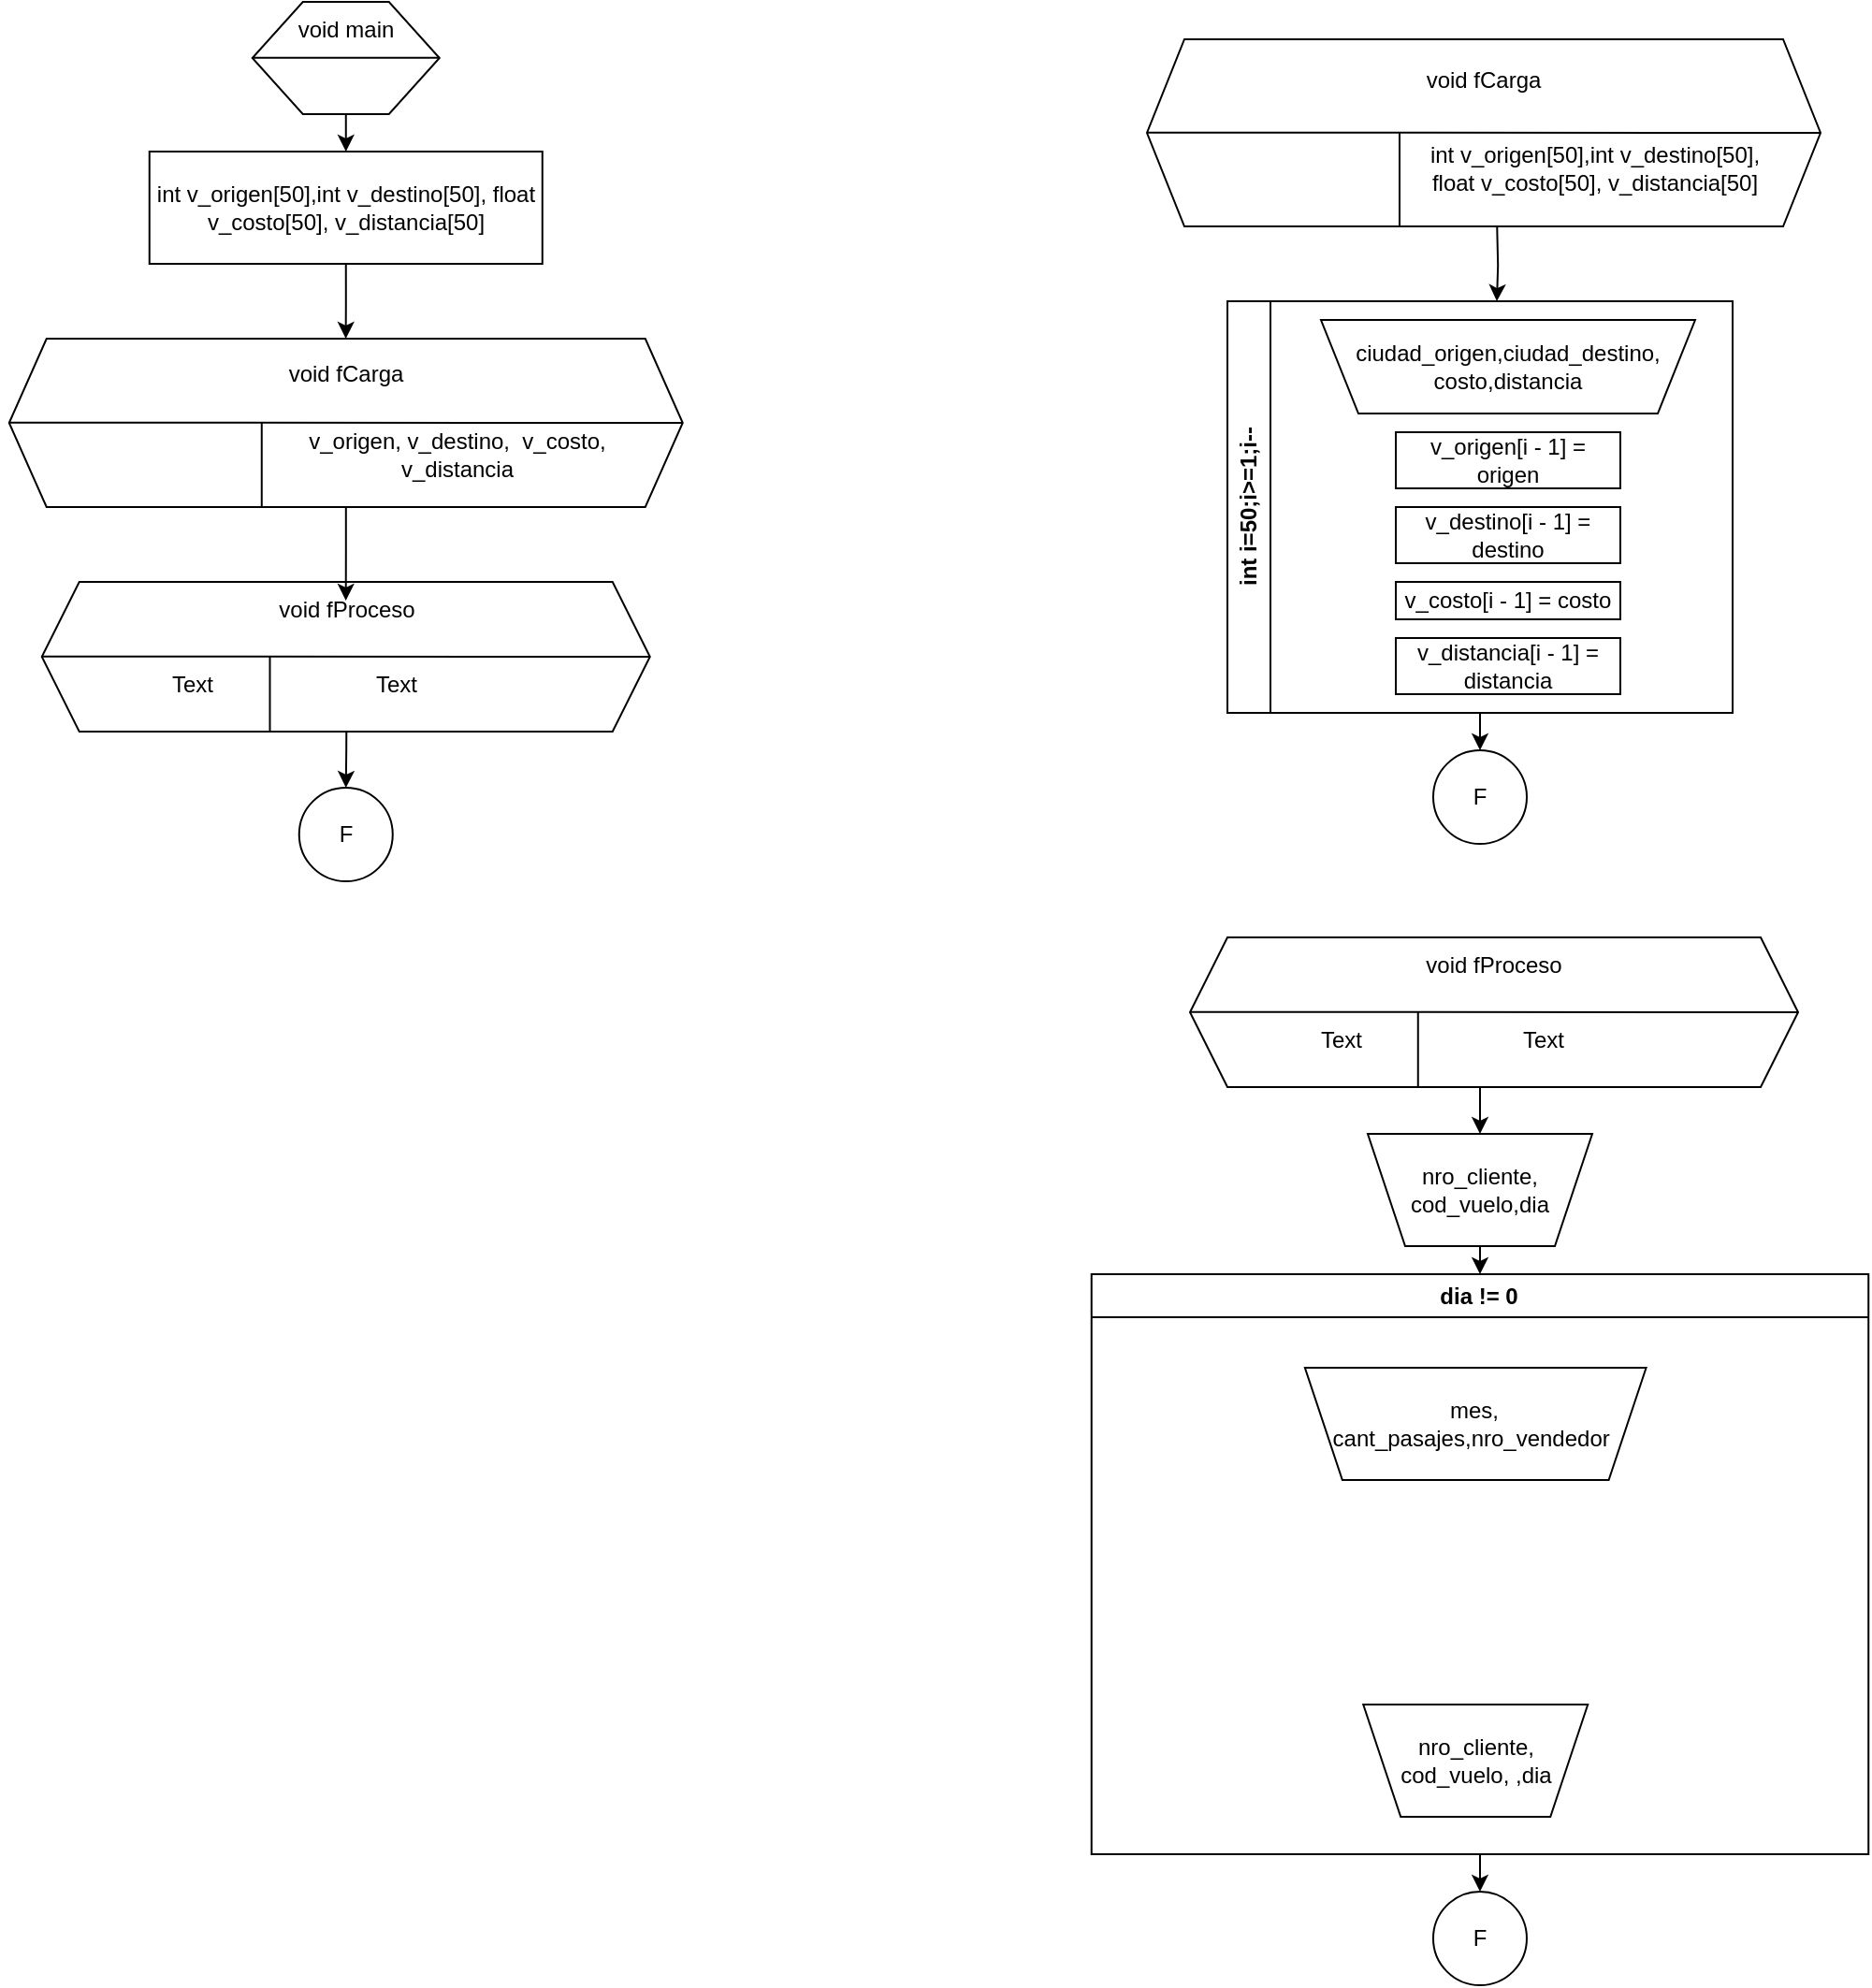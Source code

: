 <mxfile version="22.0.8" type="device">
  <diagram id="C5RBs43oDa-KdzZeNtuy" name="Page-1">
    <mxGraphModel dx="1969" dy="941" grid="1" gridSize="10" guides="1" tooltips="1" connect="1" arrows="1" fold="1" page="1" pageScale="1" pageWidth="827" pageHeight="1169" math="0" shadow="0">
      <root>
        <mxCell id="WIyWlLk6GJQsqaUBKTNV-0" />
        <mxCell id="WIyWlLk6GJQsqaUBKTNV-1" parent="WIyWlLk6GJQsqaUBKTNV-0" />
        <mxCell id="DVkl-K_QWlgrV8dKoYW--53" style="edgeStyle=orthogonalEdgeStyle;rounded=0;orthogonalLoop=1;jettySize=auto;html=1;exitX=0.5;exitY=1;exitDx=0;exitDy=0;entryX=0.5;entryY=0;entryDx=0;entryDy=0;" parent="WIyWlLk6GJQsqaUBKTNV-1" source="DVkl-K_QWlgrV8dKoYW--0" target="DVkl-K_QWlgrV8dKoYW--43" edge="1">
          <mxGeometry relative="1" as="geometry" />
        </mxCell>
        <mxCell id="DVkl-K_QWlgrV8dKoYW--0" value="" style="verticalLabelPosition=bottom;verticalAlign=top;html=1;shape=hexagon;perimeter=hexagonPerimeter2;arcSize=6;size=0.27;" parent="WIyWlLk6GJQsqaUBKTNV-1" vertex="1">
          <mxGeometry x="348.88" y="20" width="100" height="60" as="geometry" />
        </mxCell>
        <mxCell id="DVkl-K_QWlgrV8dKoYW--3" value="" style="endArrow=none;html=1;rounded=0;" parent="WIyWlLk6GJQsqaUBKTNV-1" edge="1">
          <mxGeometry width="50" height="50" relative="1" as="geometry">
            <mxPoint x="348.88" y="49.83" as="sourcePoint" />
            <mxPoint x="448.88" y="49.83" as="targetPoint" />
          </mxGeometry>
        </mxCell>
        <mxCell id="DVkl-K_QWlgrV8dKoYW--4" value="void main" style="text;strokeColor=none;align=center;fillColor=none;html=1;verticalAlign=middle;whiteSpace=wrap;rounded=0;" parent="WIyWlLk6GJQsqaUBKTNV-1" vertex="1">
          <mxGeometry x="368.88" y="20" width="60" height="30" as="geometry" />
        </mxCell>
        <mxCell id="DVkl-K_QWlgrV8dKoYW--48" style="edgeStyle=orthogonalEdgeStyle;rounded=0;orthogonalLoop=1;jettySize=auto;html=1;exitX=0.5;exitY=1;exitDx=0;exitDy=0;entryX=0.5;entryY=0;entryDx=0;entryDy=0;" parent="WIyWlLk6GJQsqaUBKTNV-1" source="DVkl-K_QWlgrV8dKoYW--13" target="DVkl-K_QWlgrV8dKoYW--44" edge="1">
          <mxGeometry relative="1" as="geometry" />
        </mxCell>
        <mxCell id="DVkl-K_QWlgrV8dKoYW--13" value="int i=50;i&amp;gt;=1;i--" style="swimlane;horizontal=0;whiteSpace=wrap;html=1;" parent="WIyWlLk6GJQsqaUBKTNV-1" vertex="1">
          <mxGeometry x="870" y="180" width="270" height="220" as="geometry" />
        </mxCell>
        <mxCell id="DVkl-K_QWlgrV8dKoYW--15" value="ciudad_origen,ciudad_destino, costo,distancia" style="shape=trapezoid;perimeter=trapezoidPerimeter;whiteSpace=wrap;html=1;fixedSize=1;direction=west;" parent="DVkl-K_QWlgrV8dKoYW--13" vertex="1">
          <mxGeometry x="50" y="10" width="200" height="50" as="geometry" />
        </mxCell>
        <mxCell id="DVkl-K_QWlgrV8dKoYW--16" value="v_origen[i - 1] = origen" style="whiteSpace=wrap;html=1;" parent="DVkl-K_QWlgrV8dKoYW--13" vertex="1">
          <mxGeometry x="90" y="70" width="120" height="30" as="geometry" />
        </mxCell>
        <mxCell id="DVkl-K_QWlgrV8dKoYW--17" value="v_destino[i - 1] = destino" style="whiteSpace=wrap;html=1;" parent="DVkl-K_QWlgrV8dKoYW--13" vertex="1">
          <mxGeometry x="90" y="110" width="120" height="30" as="geometry" />
        </mxCell>
        <mxCell id="DVkl-K_QWlgrV8dKoYW--18" value="v_costo[i - 1] = costo" style="whiteSpace=wrap;html=1;" parent="DVkl-K_QWlgrV8dKoYW--13" vertex="1">
          <mxGeometry x="90" y="150" width="120" height="20" as="geometry" />
        </mxCell>
        <mxCell id="DVkl-K_QWlgrV8dKoYW--19" value="v_distancia[i - 1] = distancia" style="whiteSpace=wrap;html=1;" parent="DVkl-K_QWlgrV8dKoYW--13" vertex="1">
          <mxGeometry x="90" y="180" width="120" height="30" as="geometry" />
        </mxCell>
        <mxCell id="DVkl-K_QWlgrV8dKoYW--52" style="edgeStyle=orthogonalEdgeStyle;rounded=0;orthogonalLoop=1;jettySize=auto;html=1;exitX=0.5;exitY=1;exitDx=0;exitDy=0;" parent="WIyWlLk6GJQsqaUBKTNV-1" edge="1">
          <mxGeometry relative="1" as="geometry">
            <mxPoint x="1014" y="180" as="targetPoint" />
            <mxPoint x="1014.12" y="140" as="sourcePoint" />
          </mxGeometry>
        </mxCell>
        <mxCell id="DVkl-K_QWlgrV8dKoYW--49" style="edgeStyle=orthogonalEdgeStyle;rounded=0;orthogonalLoop=1;jettySize=auto;html=1;exitX=0.5;exitY=1;exitDx=0;exitDy=0;entryX=0.5;entryY=1;entryDx=0;entryDy=0;" parent="WIyWlLk6GJQsqaUBKTNV-1" target="DVkl-K_QWlgrV8dKoYW--28" edge="1">
          <mxGeometry relative="1" as="geometry">
            <mxPoint x="1014.12" y="600" as="sourcePoint" />
          </mxGeometry>
        </mxCell>
        <mxCell id="DVkl-K_QWlgrV8dKoYW--51" style="edgeStyle=orthogonalEdgeStyle;rounded=0;orthogonalLoop=1;jettySize=auto;html=1;exitX=0.5;exitY=1;exitDx=0;exitDy=0;entryX=0.5;entryY=0;entryDx=0;entryDy=0;" parent="WIyWlLk6GJQsqaUBKTNV-1" source="DVkl-K_QWlgrV8dKoYW--27" target="DVkl-K_QWlgrV8dKoYW--45" edge="1">
          <mxGeometry relative="1" as="geometry" />
        </mxCell>
        <mxCell id="DVkl-K_QWlgrV8dKoYW--27" value="dia != 0" style="swimlane;whiteSpace=wrap;html=1;" parent="WIyWlLk6GJQsqaUBKTNV-1" vertex="1">
          <mxGeometry x="797.37" y="700" width="415.25" height="310" as="geometry" />
        </mxCell>
        <mxCell id="DVkl-K_QWlgrV8dKoYW--32" value="nro_cliente, cod_vuelo, ,dia" style="shape=trapezoid;perimeter=trapezoidPerimeter;whiteSpace=wrap;html=1;fixedSize=1;direction=west;" parent="DVkl-K_QWlgrV8dKoYW--27" vertex="1">
          <mxGeometry x="145.25" y="230" width="120" height="60" as="geometry" />
        </mxCell>
        <mxCell id="DVkl-K_QWlgrV8dKoYW--33" value="mes, cant_pasajes,nro_vendedor&amp;nbsp;" style="shape=trapezoid;perimeter=trapezoidPerimeter;whiteSpace=wrap;html=1;fixedSize=1;direction=west;" parent="DVkl-K_QWlgrV8dKoYW--27" vertex="1">
          <mxGeometry x="114.06" y="50" width="182.37" height="60" as="geometry" />
        </mxCell>
        <mxCell id="DVkl-K_QWlgrV8dKoYW--50" style="edgeStyle=orthogonalEdgeStyle;rounded=0;orthogonalLoop=1;jettySize=auto;html=1;exitX=0.5;exitY=0;exitDx=0;exitDy=0;entryX=0.5;entryY=0;entryDx=0;entryDy=0;" parent="WIyWlLk6GJQsqaUBKTNV-1" source="DVkl-K_QWlgrV8dKoYW--28" target="DVkl-K_QWlgrV8dKoYW--27" edge="1">
          <mxGeometry relative="1" as="geometry" />
        </mxCell>
        <mxCell id="DVkl-K_QWlgrV8dKoYW--28" value="nro_cliente, cod_vuelo,dia" style="shape=trapezoid;perimeter=trapezoidPerimeter;whiteSpace=wrap;html=1;fixedSize=1;direction=west;" parent="WIyWlLk6GJQsqaUBKTNV-1" vertex="1">
          <mxGeometry x="945" y="625" width="120" height="60" as="geometry" />
        </mxCell>
        <mxCell id="DVkl-K_QWlgrV8dKoYW--43" value="int v_origen[50],int v_destino[50], float v_costo[50], v_distancia[50]" style="whiteSpace=wrap;html=1;" parent="WIyWlLk6GJQsqaUBKTNV-1" vertex="1">
          <mxGeometry x="293.88" y="100" width="210" height="60" as="geometry" />
        </mxCell>
        <mxCell id="DVkl-K_QWlgrV8dKoYW--44" value="F" style="ellipse;whiteSpace=wrap;html=1;" parent="WIyWlLk6GJQsqaUBKTNV-1" vertex="1">
          <mxGeometry x="980" y="420" width="50" height="50" as="geometry" />
        </mxCell>
        <mxCell id="DVkl-K_QWlgrV8dKoYW--45" value="F" style="ellipse;whiteSpace=wrap;html=1;" parent="WIyWlLk6GJQsqaUBKTNV-1" vertex="1">
          <mxGeometry x="979.99" y="1030" width="50" height="50" as="geometry" />
        </mxCell>
        <mxCell id="DVkl-K_QWlgrV8dKoYW--46" value="F" style="ellipse;whiteSpace=wrap;html=1;" parent="WIyWlLk6GJQsqaUBKTNV-1" vertex="1">
          <mxGeometry x="373.88" y="440" width="50" height="50" as="geometry" />
        </mxCell>
        <mxCell id="DVkl-K_QWlgrV8dKoYW--55" style="edgeStyle=orthogonalEdgeStyle;rounded=0;orthogonalLoop=1;jettySize=auto;html=1;exitX=0.5;exitY=1;exitDx=0;exitDy=0;entryX=0.462;entryY=0;entryDx=0;entryDy=0;entryPerimeter=0;" parent="WIyWlLk6GJQsqaUBKTNV-1" source="DVkl-K_QWlgrV8dKoYW--43" edge="1">
          <mxGeometry relative="1" as="geometry">
            <mxPoint x="398.822" y="200" as="targetPoint" />
          </mxGeometry>
        </mxCell>
        <mxCell id="DVkl-K_QWlgrV8dKoYW--57" style="edgeStyle=orthogonalEdgeStyle;rounded=0;orthogonalLoop=1;jettySize=auto;html=1;exitX=0.474;exitY=1.004;exitDx=0;exitDy=0;exitPerimeter=0;" parent="WIyWlLk6GJQsqaUBKTNV-1" target="DVkl-K_QWlgrV8dKoYW--46" edge="1">
          <mxGeometry relative="1" as="geometry">
            <Array as="points">
              <mxPoint x="399" y="420" />
              <mxPoint x="399" y="420" />
            </Array>
            <mxPoint x="399.142" y="410.36" as="sourcePoint" />
          </mxGeometry>
        </mxCell>
        <mxCell id="dhuMwqZpVVbvkbiRmmKU-24" value="" style="group" vertex="1" connectable="0" parent="WIyWlLk6GJQsqaUBKTNV-1">
          <mxGeometry x="827" y="40" width="360" height="100" as="geometry" />
        </mxCell>
        <mxCell id="dhuMwqZpVVbvkbiRmmKU-25" value="" style="group;shadow=1;" vertex="1" connectable="0" parent="dhuMwqZpVVbvkbiRmmKU-24">
          <mxGeometry width="360" height="100" as="geometry" />
        </mxCell>
        <mxCell id="dhuMwqZpVVbvkbiRmmKU-26" value="" style="shape=hexagon;perimeter=hexagonPerimeter2;whiteSpace=wrap;html=1;fixedSize=1;size=20;" vertex="1" parent="dhuMwqZpVVbvkbiRmmKU-25">
          <mxGeometry width="360" height="100" as="geometry" />
        </mxCell>
        <mxCell id="dhuMwqZpVVbvkbiRmmKU-27" value="" style="endArrow=none;html=1;rounded=0;entryX=1;entryY=0.5;entryDx=0;entryDy=0;" edge="1" parent="dhuMwqZpVVbvkbiRmmKU-25" target="dhuMwqZpVVbvkbiRmmKU-26">
          <mxGeometry width="50" height="50" relative="1" as="geometry">
            <mxPoint y="49.825" as="sourcePoint" />
            <mxPoint x="240.0" y="49.825" as="targetPoint" />
          </mxGeometry>
        </mxCell>
        <mxCell id="dhuMwqZpVVbvkbiRmmKU-29" value="int v_origen[50],int v_destino[50], float v_costo[50], v_distancia[50]" style="text;strokeColor=none;align=center;fillColor=none;html=1;verticalAlign=middle;whiteSpace=wrap;rounded=0;fontSize=12;fontFamily=Helvetica;fontColor=default;" vertex="1" parent="dhuMwqZpVVbvkbiRmmKU-25">
          <mxGeometry x="150.003" y="50" width="178.693" height="37.5" as="geometry" />
        </mxCell>
        <mxCell id="dhuMwqZpVVbvkbiRmmKU-30" value="void fCarga" style="text;strokeColor=none;align=center;fillColor=none;html=1;verticalAlign=middle;whiteSpace=wrap;rounded=0;fontSize=12;fontFamily=Helvetica;fontColor=default;" vertex="1" parent="dhuMwqZpVVbvkbiRmmKU-25">
          <mxGeometry x="90" y="18.182" width="180" height="6.818" as="geometry" />
        </mxCell>
        <mxCell id="dhuMwqZpVVbvkbiRmmKU-31" value="" style="endArrow=none;html=1;rounded=0;fontFamily=Helvetica;fontSize=12;fontColor=default;exitX=0.375;exitY=1;exitDx=0;exitDy=0;" edge="1" parent="dhuMwqZpVVbvkbiRmmKU-24" source="dhuMwqZpVVbvkbiRmmKU-26">
          <mxGeometry width="50" height="50" relative="1" as="geometry">
            <mxPoint x="60.0" y="125" as="sourcePoint" />
            <mxPoint x="135" y="50" as="targetPoint" />
          </mxGeometry>
        </mxCell>
        <mxCell id="dhuMwqZpVVbvkbiRmmKU-33" value="" style="group" vertex="1" connectable="0" parent="WIyWlLk6GJQsqaUBKTNV-1">
          <mxGeometry x="850" y="520" width="325.01" height="80" as="geometry" />
        </mxCell>
        <mxCell id="dhuMwqZpVVbvkbiRmmKU-34" value="" style="group;shadow=1;" vertex="1" connectable="0" parent="dhuMwqZpVVbvkbiRmmKU-33">
          <mxGeometry width="325.01" height="80" as="geometry" />
        </mxCell>
        <mxCell id="dhuMwqZpVVbvkbiRmmKU-35" value="" style="shape=hexagon;perimeter=hexagonPerimeter2;whiteSpace=wrap;html=1;fixedSize=1;size=20;" vertex="1" parent="dhuMwqZpVVbvkbiRmmKU-34">
          <mxGeometry width="325.01" height="80" as="geometry" />
        </mxCell>
        <mxCell id="dhuMwqZpVVbvkbiRmmKU-36" value="" style="endArrow=none;html=1;rounded=0;entryX=1;entryY=0.5;entryDx=0;entryDy=0;" edge="1" parent="dhuMwqZpVVbvkbiRmmKU-34" target="dhuMwqZpVVbvkbiRmmKU-35">
          <mxGeometry width="50" height="50" relative="1" as="geometry">
            <mxPoint y="39.86" as="sourcePoint" />
            <mxPoint x="216.673" y="39.86" as="targetPoint" />
          </mxGeometry>
        </mxCell>
        <mxCell id="dhuMwqZpVVbvkbiRmmKU-37" value="Text" style="text;strokeColor=none;align=center;fillColor=none;html=1;verticalAlign=middle;whiteSpace=wrap;rounded=0;fontSize=12;fontFamily=Helvetica;fontColor=default;" vertex="1" parent="dhuMwqZpVVbvkbiRmmKU-34">
          <mxGeometry x="27.084" y="40" width="108.337" height="30" as="geometry" />
        </mxCell>
        <mxCell id="dhuMwqZpVVbvkbiRmmKU-38" value="Text" style="text;strokeColor=none;align=center;fillColor=none;html=1;verticalAlign=middle;whiteSpace=wrap;rounded=0;fontSize=12;fontFamily=Helvetica;fontColor=default;" vertex="1" parent="dhuMwqZpVVbvkbiRmmKU-34">
          <mxGeometry x="135.421" y="40" width="108.337" height="30" as="geometry" />
        </mxCell>
        <mxCell id="dhuMwqZpVVbvkbiRmmKU-39" value="void fProceso" style="text;strokeColor=none;align=center;fillColor=none;html=1;verticalAlign=middle;whiteSpace=wrap;rounded=0;fontSize=12;fontFamily=Helvetica;fontColor=default;" vertex="1" parent="dhuMwqZpVVbvkbiRmmKU-34">
          <mxGeometry x="81.252" y="10" width="162.505" height="10" as="geometry" />
        </mxCell>
        <mxCell id="dhuMwqZpVVbvkbiRmmKU-40" value="" style="endArrow=none;html=1;rounded=0;fontFamily=Helvetica;fontSize=12;fontColor=default;exitX=0.375;exitY=1;exitDx=0;exitDy=0;" edge="1" parent="dhuMwqZpVVbvkbiRmmKU-33" source="dhuMwqZpVVbvkbiRmmKU-35">
          <mxGeometry width="50" height="50" relative="1" as="geometry">
            <mxPoint x="54.168" y="100" as="sourcePoint" />
            <mxPoint x="121.879" y="40" as="targetPoint" />
          </mxGeometry>
        </mxCell>
        <mxCell id="dhuMwqZpVVbvkbiRmmKU-65" value="" style="group" vertex="1" connectable="0" parent="WIyWlLk6GJQsqaUBKTNV-1">
          <mxGeometry x="218.88" y="200" width="360" height="90" as="geometry" />
        </mxCell>
        <mxCell id="dhuMwqZpVVbvkbiRmmKU-66" value="" style="group;shadow=1;" vertex="1" connectable="0" parent="dhuMwqZpVVbvkbiRmmKU-65">
          <mxGeometry width="360" height="90" as="geometry" />
        </mxCell>
        <mxCell id="dhuMwqZpVVbvkbiRmmKU-67" value="" style="shape=hexagon;perimeter=hexagonPerimeter2;whiteSpace=wrap;html=1;fixedSize=1;size=20;" vertex="1" parent="dhuMwqZpVVbvkbiRmmKU-66">
          <mxGeometry width="360" height="90" as="geometry" />
        </mxCell>
        <mxCell id="dhuMwqZpVVbvkbiRmmKU-68" value="" style="endArrow=none;html=1;rounded=0;entryX=1;entryY=0.5;entryDx=0;entryDy=0;" edge="1" parent="dhuMwqZpVVbvkbiRmmKU-66" target="dhuMwqZpVVbvkbiRmmKU-67">
          <mxGeometry width="50" height="50" relative="1" as="geometry">
            <mxPoint y="44.843" as="sourcePoint" />
            <mxPoint x="240.0" y="44.843" as="targetPoint" />
          </mxGeometry>
        </mxCell>
        <mxCell id="dhuMwqZpVVbvkbiRmmKU-69" value="v_origen, v_destino,&amp;nbsp; v_costo, v_distancia" style="text;strokeColor=none;align=center;fillColor=none;html=1;verticalAlign=middle;whiteSpace=wrap;rounded=0;fontSize=12;fontFamily=Helvetica;fontColor=default;" vertex="1" parent="dhuMwqZpVVbvkbiRmmKU-66">
          <mxGeometry x="150.003" y="45" width="178.693" height="33.75" as="geometry" />
        </mxCell>
        <mxCell id="dhuMwqZpVVbvkbiRmmKU-70" value="void fCarga" style="text;strokeColor=none;align=center;fillColor=none;html=1;verticalAlign=middle;whiteSpace=wrap;rounded=0;fontSize=12;fontFamily=Helvetica;fontColor=default;" vertex="1" parent="dhuMwqZpVVbvkbiRmmKU-66">
          <mxGeometry x="90" y="16.364" width="180" height="6.136" as="geometry" />
        </mxCell>
        <mxCell id="dhuMwqZpVVbvkbiRmmKU-71" value="" style="endArrow=none;html=1;rounded=0;fontFamily=Helvetica;fontSize=12;fontColor=default;exitX=0.375;exitY=1;exitDx=0;exitDy=0;" edge="1" parent="dhuMwqZpVVbvkbiRmmKU-65" source="dhuMwqZpVVbvkbiRmmKU-67">
          <mxGeometry width="50" height="50" relative="1" as="geometry">
            <mxPoint x="60.0" y="112.5" as="sourcePoint" />
            <mxPoint x="135" y="45" as="targetPoint" />
          </mxGeometry>
        </mxCell>
        <mxCell id="dhuMwqZpVVbvkbiRmmKU-77" value="" style="group" vertex="1" connectable="0" parent="WIyWlLk6GJQsqaUBKTNV-1">
          <mxGeometry x="236.37" y="330" width="325.01" height="80" as="geometry" />
        </mxCell>
        <mxCell id="dhuMwqZpVVbvkbiRmmKU-78" value="" style="group;shadow=1;" vertex="1" connectable="0" parent="dhuMwqZpVVbvkbiRmmKU-77">
          <mxGeometry width="325.01" height="80" as="geometry" />
        </mxCell>
        <mxCell id="dhuMwqZpVVbvkbiRmmKU-79" value="" style="shape=hexagon;perimeter=hexagonPerimeter2;whiteSpace=wrap;html=1;fixedSize=1;size=20;" vertex="1" parent="dhuMwqZpVVbvkbiRmmKU-78">
          <mxGeometry width="325.01" height="80" as="geometry" />
        </mxCell>
        <mxCell id="dhuMwqZpVVbvkbiRmmKU-80" value="" style="endArrow=none;html=1;rounded=0;entryX=1;entryY=0.5;entryDx=0;entryDy=0;" edge="1" parent="dhuMwqZpVVbvkbiRmmKU-78" target="dhuMwqZpVVbvkbiRmmKU-79">
          <mxGeometry width="50" height="50" relative="1" as="geometry">
            <mxPoint y="39.86" as="sourcePoint" />
            <mxPoint x="216.673" y="39.86" as="targetPoint" />
          </mxGeometry>
        </mxCell>
        <mxCell id="dhuMwqZpVVbvkbiRmmKU-81" value="Text" style="text;strokeColor=none;align=center;fillColor=none;html=1;verticalAlign=middle;whiteSpace=wrap;rounded=0;fontSize=12;fontFamily=Helvetica;fontColor=default;" vertex="1" parent="dhuMwqZpVVbvkbiRmmKU-78">
          <mxGeometry x="27.084" y="40" width="108.337" height="30" as="geometry" />
        </mxCell>
        <mxCell id="dhuMwqZpVVbvkbiRmmKU-82" value="Text" style="text;strokeColor=none;align=center;fillColor=none;html=1;verticalAlign=middle;whiteSpace=wrap;rounded=0;fontSize=12;fontFamily=Helvetica;fontColor=default;" vertex="1" parent="dhuMwqZpVVbvkbiRmmKU-78">
          <mxGeometry x="135.421" y="40" width="108.337" height="30" as="geometry" />
        </mxCell>
        <mxCell id="dhuMwqZpVVbvkbiRmmKU-83" value="void fProceso" style="text;strokeColor=none;align=center;fillColor=none;html=1;verticalAlign=middle;whiteSpace=wrap;rounded=0;fontSize=12;fontFamily=Helvetica;fontColor=default;" vertex="1" parent="dhuMwqZpVVbvkbiRmmKU-78">
          <mxGeometry x="81.252" y="10" width="162.505" height="10" as="geometry" />
        </mxCell>
        <mxCell id="dhuMwqZpVVbvkbiRmmKU-84" value="" style="endArrow=none;html=1;rounded=0;fontFamily=Helvetica;fontSize=12;fontColor=default;exitX=0.375;exitY=1;exitDx=0;exitDy=0;" edge="1" parent="dhuMwqZpVVbvkbiRmmKU-77" source="dhuMwqZpVVbvkbiRmmKU-79">
          <mxGeometry width="50" height="50" relative="1" as="geometry">
            <mxPoint x="54.168" y="100" as="sourcePoint" />
            <mxPoint x="121.879" y="40" as="targetPoint" />
          </mxGeometry>
        </mxCell>
        <mxCell id="dhuMwqZpVVbvkbiRmmKU-85" value="" style="edgeStyle=orthogonalEdgeStyle;rounded=0;orthogonalLoop=1;jettySize=auto;html=1;" edge="1" parent="WIyWlLk6GJQsqaUBKTNV-1" source="dhuMwqZpVVbvkbiRmmKU-67" target="dhuMwqZpVVbvkbiRmmKU-83">
          <mxGeometry relative="1" as="geometry" />
        </mxCell>
      </root>
    </mxGraphModel>
  </diagram>
</mxfile>
